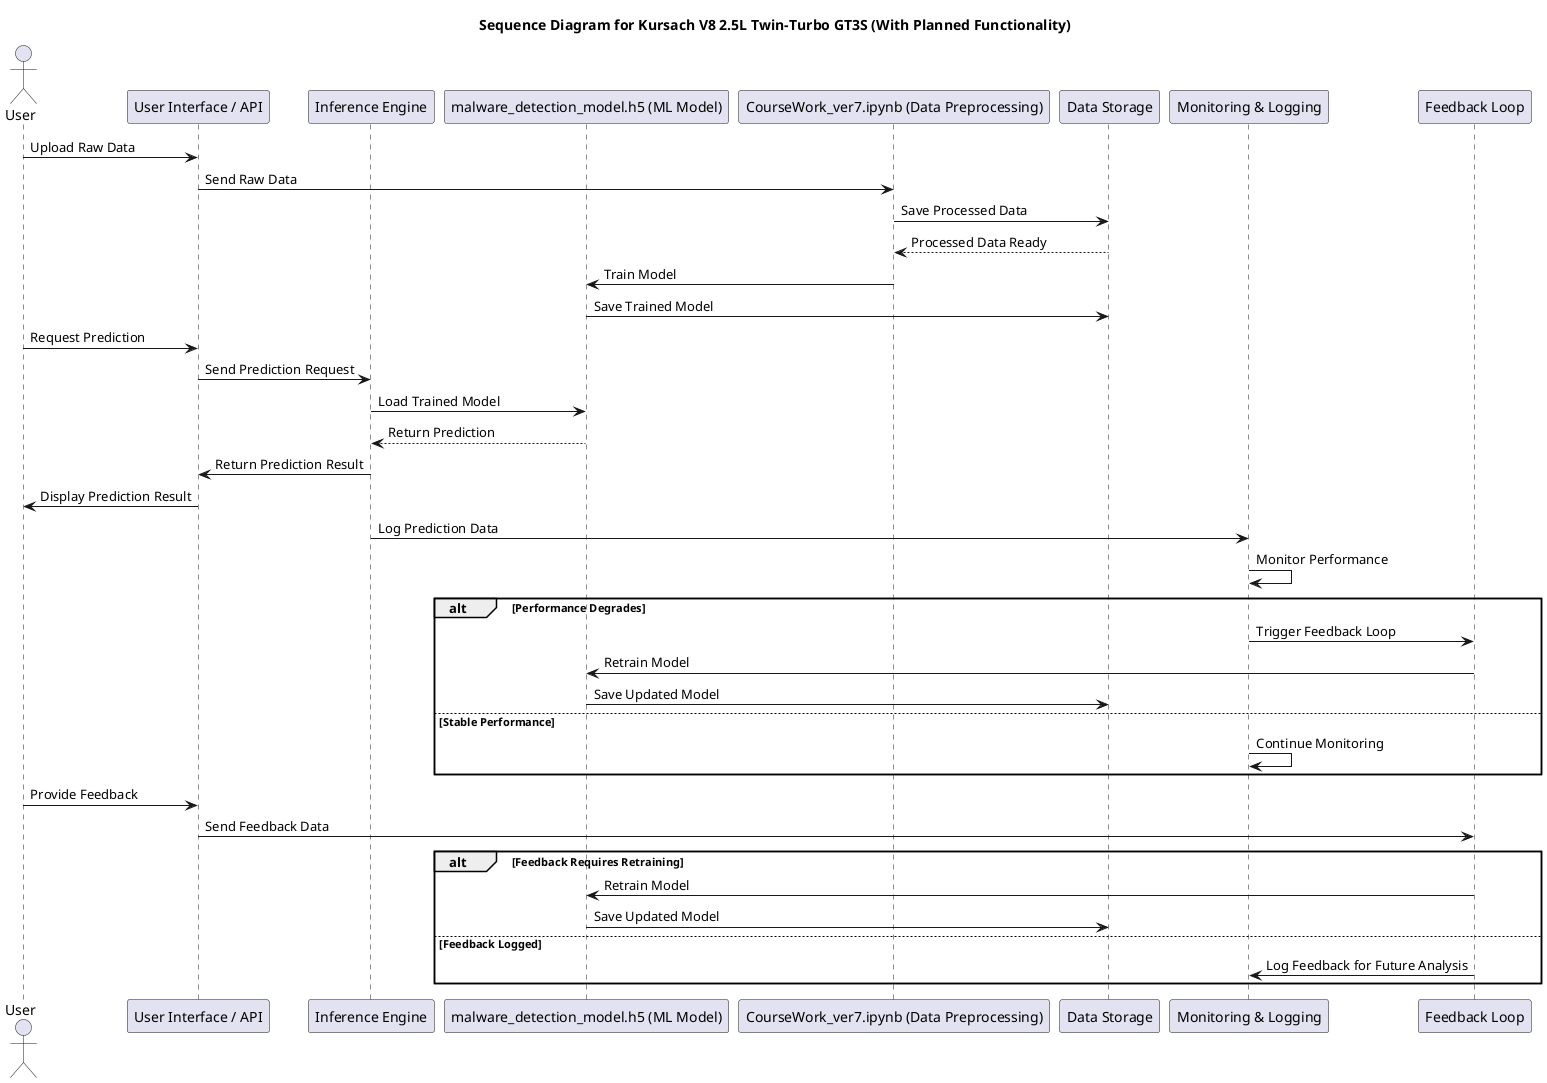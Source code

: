 @startuml
title Sequence Diagram for Kursach V8 2.5L Twin-Turbo GT3S (With Planned Functionality)

actor User
participant "User Interface / API" as UI
participant "Inference Engine" as Inference
participant "malware_detection_model.h5 (ML Model)" as Model
participant "CourseWork_ver7.ipynb (Data Preprocessing)" as Notebook
participant "Data Storage" as Storage
participant "Monitoring & Logging" as Monitor
participant "Feedback Loop" as Feedback

' ---------------------------
' Data Ingestion Process
' ---------------------------
User -> UI: Upload Raw Data
UI -> Notebook: Send Raw Data
Notebook -> Storage: Save Processed Data
Storage --> Notebook: Processed Data Ready
Notebook -> Model: Train Model
Model -> Storage: Save Trained Model

' ---------------------------
' Prediction Process
' ---------------------------
User -> UI: Request Prediction
UI -> Inference: Send Prediction Request
Inference -> Model: Load Trained Model
Model --> Inference: Return Prediction
Inference -> UI: Return Prediction Result
UI -> User: Display Prediction Result

' ---------------------------
' Monitoring and Feedback Process
' ---------------------------
Inference -> Monitor: Log Prediction Data
Monitor -> Monitor: Monitor Performance
alt Performance Degrades
    Monitor -> Feedback: Trigger Feedback Loop
    Feedback -> Model: Retrain Model
    Model -> Storage: Save Updated Model
else Stable Performance
    Monitor -> Monitor: Continue Monitoring
end

' ---------------------------
' User Feedback Integration
' ---------------------------
User -> UI: Provide Feedback
UI -> Feedback: Send Feedback Data
alt Feedback Requires Retraining
    Feedback -> Model: Retrain Model
    Model -> Storage: Save Updated Model
else Feedback Logged
    Feedback -> Monitor: Log Feedback for Future Analysis
end

@enduml
